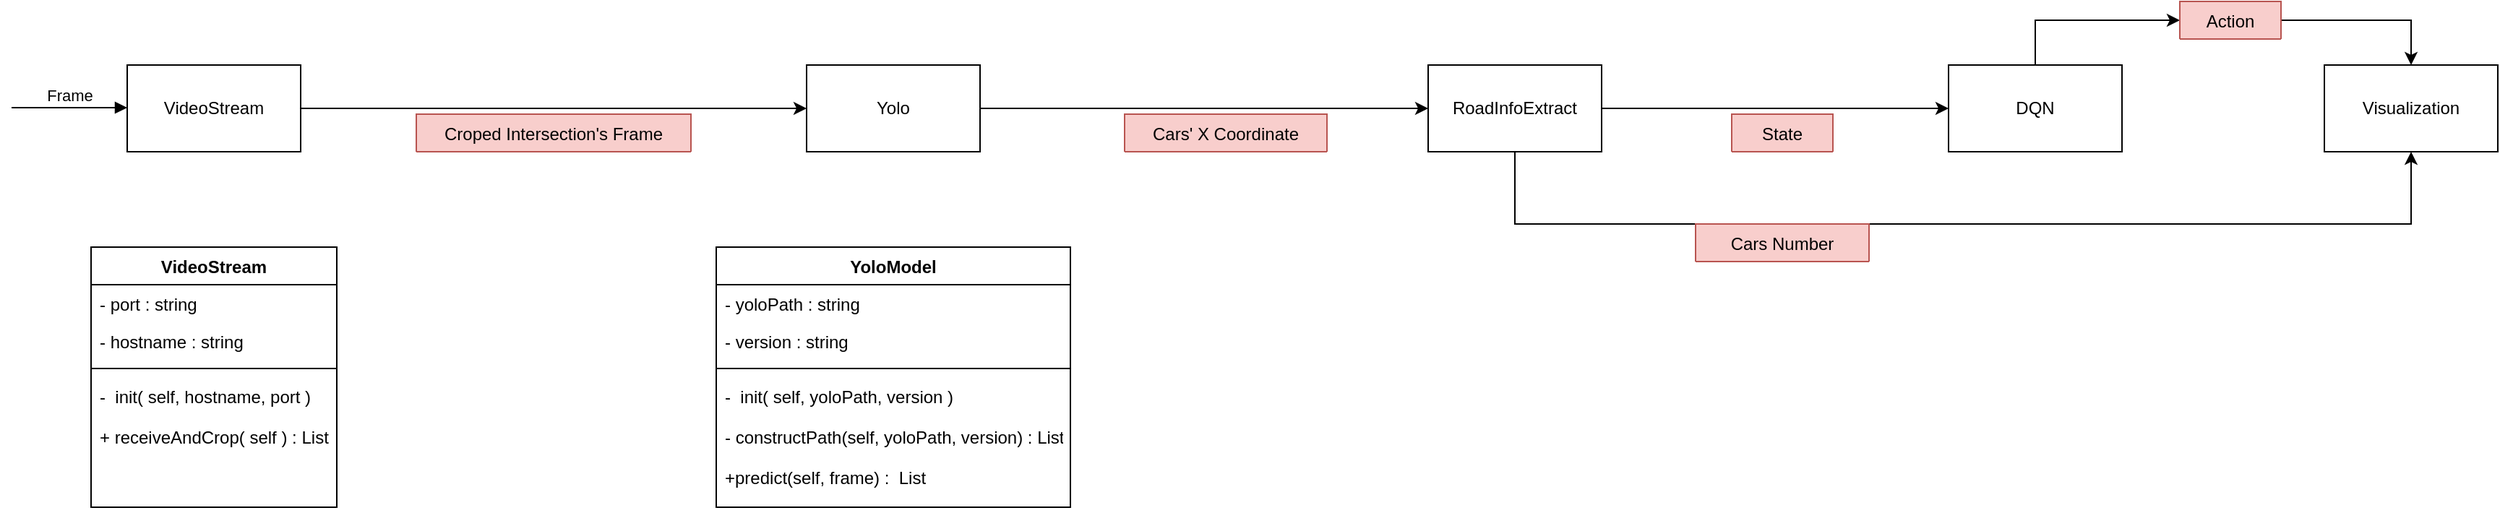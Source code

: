 <mxfile version="13.8.8" type="github">
  <diagram name="Page-1" id="9f46799a-70d6-7492-0946-bef42562c5a5">
    <mxGraphModel dx="1831" dy="459" grid="1" gridSize="10" guides="1" tooltips="1" connect="1" arrows="1" fold="1" page="1" pageScale="1" pageWidth="1100" pageHeight="850" background="#ffffff" math="0" shadow="0">
      <root>
        <mxCell id="0" />
        <mxCell id="1" parent="0" />
        <mxCell id="7hyko6UUoV0qvqRd0kyF-19" style="edgeStyle=orthogonalEdgeStyle;rounded=0;orthogonalLoop=1;jettySize=auto;html=1;entryX=0;entryY=0.5;entryDx=0;entryDy=0;" edge="1" parent="1" source="-ds5uKC0SJlDk7dMVMrI-25" target="-ds5uKC0SJlDk7dMVMrI-70">
          <mxGeometry relative="1" as="geometry">
            <Array as="points">
              <mxPoint x="560" y="209" />
            </Array>
          </mxGeometry>
        </mxCell>
        <mxCell id="-ds5uKC0SJlDk7dMVMrI-25" value="DQN" style="rounded=0;whiteSpace=wrap;html=1;" parent="1" vertex="1">
          <mxGeometry x="500" y="240" width="120" height="60" as="geometry" />
        </mxCell>
        <mxCell id="7hyko6UUoV0qvqRd0kyF-21" style="edgeStyle=orthogonalEdgeStyle;rounded=0;orthogonalLoop=1;jettySize=auto;html=1;" edge="1" parent="1" source="-ds5uKC0SJlDk7dMVMrI-26" target="-ds5uKC0SJlDk7dMVMrI-32">
          <mxGeometry relative="1" as="geometry" />
        </mxCell>
        <mxCell id="-ds5uKC0SJlDk7dMVMrI-26" value="Yolo" style="rounded=0;whiteSpace=wrap;html=1;" parent="1" vertex="1">
          <mxGeometry x="-290" y="240" width="120" height="60" as="geometry" />
        </mxCell>
        <mxCell id="-ds5uKC0SJlDk7dMVMrI-27" value="Visualization" style="rounded=0;whiteSpace=wrap;html=1;" parent="1" vertex="1">
          <mxGeometry x="760" y="240" width="120" height="60" as="geometry" />
        </mxCell>
        <mxCell id="7hyko6UUoV0qvqRd0kyF-9" style="edgeStyle=orthogonalEdgeStyle;rounded=0;orthogonalLoop=1;jettySize=auto;html=1;" edge="1" parent="1" source="-ds5uKC0SJlDk7dMVMrI-30" target="-ds5uKC0SJlDk7dMVMrI-26">
          <mxGeometry relative="1" as="geometry" />
        </mxCell>
        <mxCell id="-ds5uKC0SJlDk7dMVMrI-30" value="VideoStream" style="rounded=0;whiteSpace=wrap;html=1;" parent="1" vertex="1">
          <mxGeometry x="-760" y="240" width="120" height="60" as="geometry" />
        </mxCell>
        <mxCell id="7hyko6UUoV0qvqRd0kyF-22" style="edgeStyle=orthogonalEdgeStyle;rounded=0;orthogonalLoop=1;jettySize=auto;html=1;entryX=0.5;entryY=1;entryDx=0;entryDy=0;" edge="1" parent="1" source="-ds5uKC0SJlDk7dMVMrI-32" target="-ds5uKC0SJlDk7dMVMrI-27">
          <mxGeometry relative="1" as="geometry">
            <Array as="points">
              <mxPoint x="200" y="350" />
              <mxPoint x="820" y="350" />
            </Array>
          </mxGeometry>
        </mxCell>
        <mxCell id="7hyko6UUoV0qvqRd0kyF-23" style="edgeStyle=orthogonalEdgeStyle;rounded=0;orthogonalLoop=1;jettySize=auto;html=1;" edge="1" parent="1" source="-ds5uKC0SJlDk7dMVMrI-32" target="-ds5uKC0SJlDk7dMVMrI-25">
          <mxGeometry relative="1" as="geometry" />
        </mxCell>
        <mxCell id="-ds5uKC0SJlDk7dMVMrI-32" value="RoadInfoExtract" style="rounded=0;whiteSpace=wrap;html=1;" parent="1" vertex="1">
          <mxGeometry x="140" y="240" width="120" height="60" as="geometry" />
        </mxCell>
        <mxCell id="-ds5uKC0SJlDk7dMVMrI-55" value="Croped Intersection&#39;s Frame" style="swimlane;fontStyle=0;childLayout=stackLayout;horizontal=1;startSize=26;fillColor=#f8cecc;horizontalStack=0;resizeParent=1;resizeParentMax=0;resizeLast=0;collapsible=1;marginBottom=0;strokeColor=#b85450;" parent="1" vertex="1" collapsed="1">
          <mxGeometry x="-560" y="274" width="190" height="26" as="geometry">
            <mxRectangle x="-550" y="257" width="200" height="52" as="alternateBounds" />
          </mxGeometry>
        </mxCell>
        <mxCell id="-ds5uKC0SJlDk7dMVMrI-56" value="[ frame1, frame2, frame3, frame4 ]" style="text;strokeColor=none;fillColor=none;align=left;verticalAlign=top;spacingLeft=4;spacingRight=4;overflow=hidden;rotatable=0;points=[[0,0.5],[1,0.5]];portConstraint=eastwest;" parent="-ds5uKC0SJlDk7dMVMrI-55" vertex="1">
          <mxGeometry y="26" width="190" height="26" as="geometry" />
        </mxCell>
        <mxCell id="-ds5uKC0SJlDk7dMVMrI-65" value="State" style="swimlane;fontStyle=0;childLayout=stackLayout;horizontal=1;startSize=26;fillColor=#f8cecc;horizontalStack=0;resizeParent=1;resizeParentMax=0;resizeLast=0;collapsible=1;marginBottom=0;strokeColor=#b85450;" parent="1" vertex="1" collapsed="1">
          <mxGeometry x="350" y="274" width="70" height="26" as="geometry">
            <mxRectangle x="350" y="190" width="140" height="52" as="alternateBounds" />
          </mxGeometry>
        </mxCell>
        <mxCell id="7hyko6UUoV0qvqRd0kyF-20" style="edgeStyle=orthogonalEdgeStyle;rounded=0;orthogonalLoop=1;jettySize=auto;html=1;entryX=0.5;entryY=0;entryDx=0;entryDy=0;" edge="1" parent="1" source="-ds5uKC0SJlDk7dMVMrI-70" target="-ds5uKC0SJlDk7dMVMrI-27">
          <mxGeometry relative="1" as="geometry" />
        </mxCell>
        <mxCell id="-ds5uKC0SJlDk7dMVMrI-70" value="Action" style="swimlane;fontStyle=0;childLayout=stackLayout;horizontal=1;startSize=26;fillColor=#f8cecc;horizontalStack=0;resizeParent=1;resizeParentMax=0;resizeLast=0;collapsible=1;marginBottom=0;strokeColor=#b85450;" parent="1" vertex="1" collapsed="1">
          <mxGeometry x="660" y="196" width="70" height="26" as="geometry">
            <mxRectangle x="350" y="257" width="140" height="52" as="alternateBounds" />
          </mxGeometry>
        </mxCell>
        <mxCell id="-ds5uKC0SJlDk7dMVMrI-71" value="Cars Number" style="swimlane;fontStyle=0;childLayout=stackLayout;horizontal=1;startSize=26;fillColor=#f8cecc;horizontalStack=0;resizeParent=1;resizeParentMax=0;resizeLast=0;collapsible=1;marginBottom=0;strokeColor=#b85450;" parent="1" vertex="1" collapsed="1">
          <mxGeometry x="325" y="350" width="120" height="26" as="geometry">
            <mxRectangle x="10" y="180" width="140" height="52" as="alternateBounds" />
          </mxGeometry>
        </mxCell>
        <mxCell id="-ds5uKC0SJlDk7dMVMrI-78" value="Frame" style="html=1;verticalAlign=bottom;endArrow=block;" parent="1" edge="1">
          <mxGeometry width="80" relative="1" as="geometry">
            <mxPoint x="-840" y="269.5" as="sourcePoint" />
            <mxPoint x="-760" y="269.5" as="targetPoint" />
          </mxGeometry>
        </mxCell>
        <mxCell id="-ds5uKC0SJlDk7dMVMrI-83" value="VideoStream" style="swimlane;fontStyle=1;align=center;verticalAlign=top;childLayout=stackLayout;horizontal=1;startSize=26;horizontalStack=0;resizeParent=1;resizeParentMax=0;resizeLast=0;collapsible=1;marginBottom=0;" parent="1" vertex="1">
          <mxGeometry x="-785" y="366" width="170" height="180" as="geometry" />
        </mxCell>
        <mxCell id="-ds5uKC0SJlDk7dMVMrI-84" value="- port : string&#xa;" style="text;strokeColor=none;fillColor=none;align=left;verticalAlign=top;spacingLeft=4;spacingRight=4;overflow=hidden;rotatable=0;points=[[0,0.5],[1,0.5]];portConstraint=eastwest;" parent="-ds5uKC0SJlDk7dMVMrI-83" vertex="1">
          <mxGeometry y="26" width="170" height="26" as="geometry" />
        </mxCell>
        <mxCell id="-ds5uKC0SJlDk7dMVMrI-87" value="- hostname : string&#xa;" style="text;strokeColor=none;fillColor=none;align=left;verticalAlign=top;spacingLeft=4;spacingRight=4;overflow=hidden;rotatable=0;points=[[0,0.5],[1,0.5]];portConstraint=eastwest;" parent="-ds5uKC0SJlDk7dMVMrI-83" vertex="1">
          <mxGeometry y="52" width="170" height="26" as="geometry" />
        </mxCell>
        <mxCell id="-ds5uKC0SJlDk7dMVMrI-85" value="" style="line;strokeWidth=1;fillColor=none;align=left;verticalAlign=middle;spacingTop=-1;spacingLeft=3;spacingRight=3;rotatable=0;labelPosition=right;points=[];portConstraint=eastwest;" parent="-ds5uKC0SJlDk7dMVMrI-83" vertex="1">
          <mxGeometry y="78" width="170" height="12" as="geometry" />
        </mxCell>
        <mxCell id="-ds5uKC0SJlDk7dMVMrI-86" value="-  init( self, hostname, port )&#xa;&#xa;+ receiveAndCrop( self ) : List" style="text;strokeColor=none;fillColor=none;align=left;verticalAlign=top;spacingLeft=4;spacingRight=4;overflow=hidden;rotatable=0;points=[[0,0.5],[1,0.5]];portConstraint=eastwest;" parent="-ds5uKC0SJlDk7dMVMrI-83" vertex="1">
          <mxGeometry y="90" width="170" height="90" as="geometry" />
        </mxCell>
        <mxCell id="7hyko6UUoV0qvqRd0kyF-1" value="YoloModel" style="swimlane;fontStyle=1;align=center;verticalAlign=top;childLayout=stackLayout;horizontal=1;startSize=26;horizontalStack=0;resizeParent=1;resizeParentMax=0;resizeLast=0;collapsible=1;marginBottom=0;" vertex="1" parent="1">
          <mxGeometry x="-352.5" y="366" width="245" height="180" as="geometry" />
        </mxCell>
        <mxCell id="7hyko6UUoV0qvqRd0kyF-2" value="- yoloPath : string&#xa;" style="text;strokeColor=none;fillColor=none;align=left;verticalAlign=top;spacingLeft=4;spacingRight=4;overflow=hidden;rotatable=0;points=[[0,0.5],[1,0.5]];portConstraint=eastwest;" vertex="1" parent="7hyko6UUoV0qvqRd0kyF-1">
          <mxGeometry y="26" width="245" height="26" as="geometry" />
        </mxCell>
        <mxCell id="7hyko6UUoV0qvqRd0kyF-3" value="- version : string&#xa;" style="text;strokeColor=none;fillColor=none;align=left;verticalAlign=top;spacingLeft=4;spacingRight=4;overflow=hidden;rotatable=0;points=[[0,0.5],[1,0.5]];portConstraint=eastwest;" vertex="1" parent="7hyko6UUoV0qvqRd0kyF-1">
          <mxGeometry y="52" width="245" height="26" as="geometry" />
        </mxCell>
        <mxCell id="7hyko6UUoV0qvqRd0kyF-4" value="" style="line;strokeWidth=1;fillColor=none;align=left;verticalAlign=middle;spacingTop=-1;spacingLeft=3;spacingRight=3;rotatable=0;labelPosition=right;points=[];portConstraint=eastwest;" vertex="1" parent="7hyko6UUoV0qvqRd0kyF-1">
          <mxGeometry y="78" width="245" height="12" as="geometry" />
        </mxCell>
        <mxCell id="7hyko6UUoV0qvqRd0kyF-5" value="-  init( self, yoloPath, version )&#xa;&#xa;- constructPath(self, yoloPath, version) : List&#xa;&#xa;+predict(self, frame) :  List" style="text;strokeColor=none;fillColor=none;align=left;verticalAlign=top;spacingLeft=4;spacingRight=4;overflow=hidden;rotatable=0;points=[[0,0.5],[1,0.5]];portConstraint=eastwest;" vertex="1" parent="7hyko6UUoV0qvqRd0kyF-1">
          <mxGeometry y="90" width="245" height="90" as="geometry" />
        </mxCell>
        <mxCell id="-ds5uKC0SJlDk7dMVMrI-69" value="Cars&#39; X Coordinate" style="swimlane;fontStyle=0;childLayout=stackLayout;horizontal=1;startSize=26;fillColor=#f8cecc;horizontalStack=0;resizeParent=1;resizeParentMax=0;resizeLast=0;collapsible=1;marginBottom=0;strokeColor=#b85450;" parent="1" vertex="1" collapsed="1">
          <mxGeometry x="-70" y="274" width="140" height="26" as="geometry">
            <mxRectangle x="-70" y="274" width="240" height="46" as="alternateBounds" />
          </mxGeometry>
        </mxCell>
        <mxCell id="7hyko6UUoV0qvqRd0kyF-8" value="[ [x1, x2, x3...], [x1, x2, x3,...],......]" style="text;html=1;align=center;verticalAlign=middle;resizable=0;points=[];autosize=1;" vertex="1" parent="-ds5uKC0SJlDk7dMVMrI-69">
          <mxGeometry y="26" width="140" height="20" as="geometry" />
        </mxCell>
      </root>
    </mxGraphModel>
  </diagram>
</mxfile>
